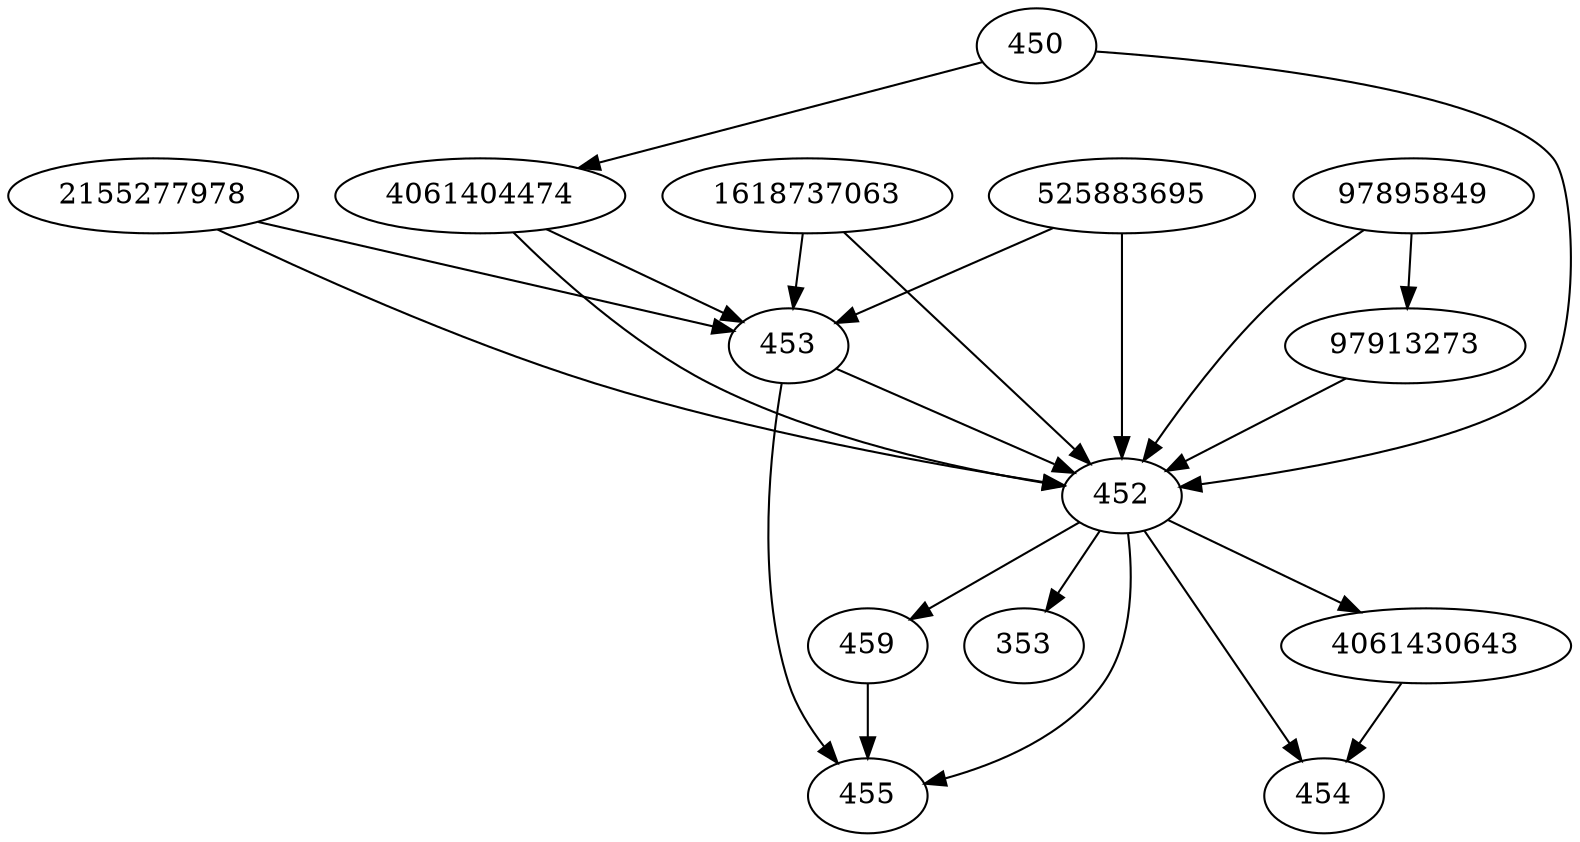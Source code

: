 strict digraph  {
353;
450;
452;
453;
454;
1618737063;
455;
97895849;
459;
525883695;
4061430643;
2155277978;
97913273;
4061404474;
450 -> 452;
450 -> 4061404474;
452 -> 454;
452 -> 455;
452 -> 459;
452 -> 4061430643;
452 -> 353;
453 -> 452;
453 -> 455;
1618737063 -> 452;
1618737063 -> 453;
97895849 -> 452;
97895849 -> 97913273;
459 -> 455;
525883695 -> 452;
525883695 -> 453;
4061430643 -> 454;
2155277978 -> 452;
2155277978 -> 453;
97913273 -> 452;
4061404474 -> 452;
4061404474 -> 453;
}

